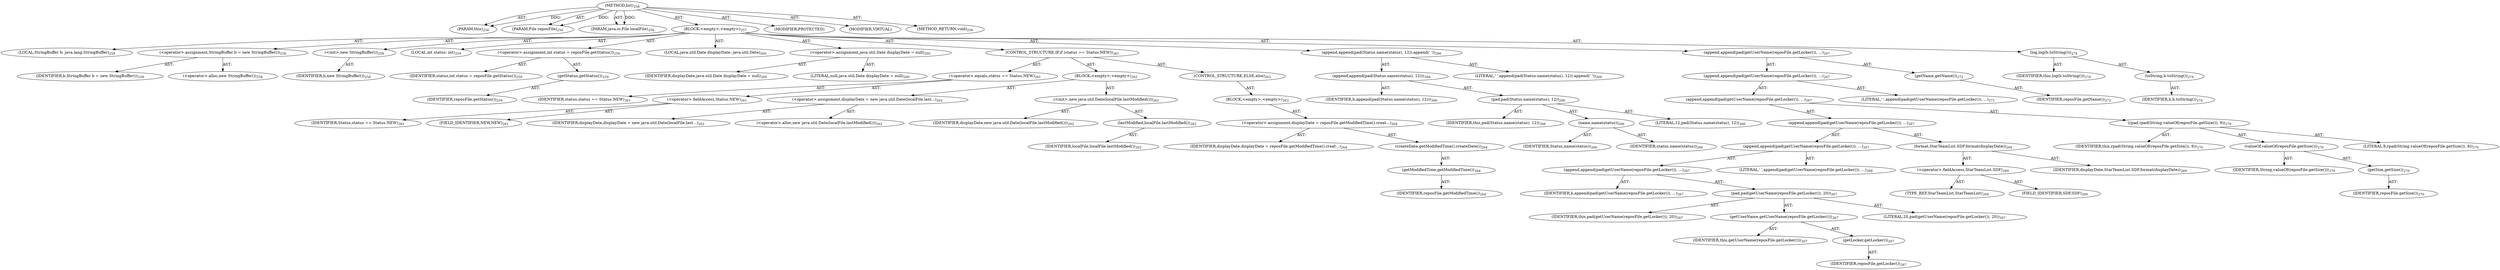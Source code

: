 digraph "list" {  
"111669149703" [label = <(METHOD,list)<SUB>256</SUB>> ]
"115964116999" [label = <(PARAM,this)<SUB>256</SUB>> ]
"115964117012" [label = <(PARAM,File reposFile)<SUB>256</SUB>> ]
"115964117013" [label = <(PARAM,java.io.File localFile)<SUB>256</SUB>> ]
"25769803800" [label = <(BLOCK,&lt;empty&gt;,&lt;empty&gt;)<SUB>257</SUB>> ]
"94489280528" [label = <(LOCAL,StringBuffer b: java.lang.StringBuffer)<SUB>258</SUB>> ]
"30064771175" [label = <(&lt;operator&gt;.assignment,StringBuffer b = new StringBuffer())<SUB>258</SUB>> ]
"68719476855" [label = <(IDENTIFIER,b,StringBuffer b = new StringBuffer())<SUB>258</SUB>> ]
"30064771176" [label = <(&lt;operator&gt;.alloc,new StringBuffer())<SUB>258</SUB>> ]
"30064771177" [label = <(&lt;init&gt;,new StringBuffer())<SUB>258</SUB>> ]
"68719476856" [label = <(IDENTIFIER,b,new StringBuffer())<SUB>258</SUB>> ]
"94489280529" [label = <(LOCAL,int status: int)<SUB>259</SUB>> ]
"30064771178" [label = <(&lt;operator&gt;.assignment,int status = reposFile.getStatus())<SUB>259</SUB>> ]
"68719476857" [label = <(IDENTIFIER,status,int status = reposFile.getStatus())<SUB>259</SUB>> ]
"30064771179" [label = <(getStatus,getStatus())<SUB>259</SUB>> ]
"68719476858" [label = <(IDENTIFIER,reposFile,getStatus())<SUB>259</SUB>> ]
"94489280530" [label = <(LOCAL,java.util.Date displayDate: java.util.Date)<SUB>260</SUB>> ]
"30064771180" [label = <(&lt;operator&gt;.assignment,java.util.Date displayDate = null)<SUB>260</SUB>> ]
"68719476859" [label = <(IDENTIFIER,displayDate,java.util.Date displayDate = null)<SUB>260</SUB>> ]
"90194313235" [label = <(LITERAL,null,java.util.Date displayDate = null)<SUB>260</SUB>> ]
"47244640269" [label = <(CONTROL_STRUCTURE,IF,if (status == Status.NEW))<SUB>261</SUB>> ]
"30064771181" [label = <(&lt;operator&gt;.equals,status == Status.NEW)<SUB>261</SUB>> ]
"68719476860" [label = <(IDENTIFIER,status,status == Status.NEW)<SUB>261</SUB>> ]
"30064771182" [label = <(&lt;operator&gt;.fieldAccess,Status.NEW)<SUB>261</SUB>> ]
"68719476861" [label = <(IDENTIFIER,Status,status == Status.NEW)<SUB>261</SUB>> ]
"55834574853" [label = <(FIELD_IDENTIFIER,NEW,NEW)<SUB>261</SUB>> ]
"25769803801" [label = <(BLOCK,&lt;empty&gt;,&lt;empty&gt;)<SUB>261</SUB>> ]
"30064771183" [label = <(&lt;operator&gt;.assignment,displayDate = new java.util.Date(localFile.last...)<SUB>262</SUB>> ]
"68719476862" [label = <(IDENTIFIER,displayDate,displayDate = new java.util.Date(localFile.last...)<SUB>262</SUB>> ]
"30064771184" [label = <(&lt;operator&gt;.alloc,new java.util.Date(localFile.lastModified()))<SUB>262</SUB>> ]
"30064771185" [label = <(&lt;init&gt;,new java.util.Date(localFile.lastModified()))<SUB>262</SUB>> ]
"68719476863" [label = <(IDENTIFIER,displayDate,new java.util.Date(localFile.lastModified()))<SUB>262</SUB>> ]
"30064771186" [label = <(lastModified,localFile.lastModified())<SUB>262</SUB>> ]
"68719476864" [label = <(IDENTIFIER,localFile,localFile.lastModified())<SUB>262</SUB>> ]
"47244640270" [label = <(CONTROL_STRUCTURE,ELSE,else)<SUB>263</SUB>> ]
"25769803802" [label = <(BLOCK,&lt;empty&gt;,&lt;empty&gt;)<SUB>263</SUB>> ]
"30064771187" [label = <(&lt;operator&gt;.assignment,displayDate = reposFile.getModifiedTime().creat...)<SUB>264</SUB>> ]
"68719476865" [label = <(IDENTIFIER,displayDate,displayDate = reposFile.getModifiedTime().creat...)<SUB>264</SUB>> ]
"30064771188" [label = <(createDate,getModifiedTime().createDate())<SUB>264</SUB>> ]
"30064771189" [label = <(getModifiedTime,getModifiedTime())<SUB>264</SUB>> ]
"68719476866" [label = <(IDENTIFIER,reposFile,getModifiedTime())<SUB>264</SUB>> ]
"30064771190" [label = <(append,append(pad(Status.name(status), 12)).append(' '))<SUB>266</SUB>> ]
"30064771191" [label = <(append,append(pad(Status.name(status), 12)))<SUB>266</SUB>> ]
"68719476867" [label = <(IDENTIFIER,b,append(pad(Status.name(status), 12)))<SUB>266</SUB>> ]
"30064771192" [label = <(pad,pad(Status.name(status), 12))<SUB>266</SUB>> ]
"68719476761" [label = <(IDENTIFIER,this,pad(Status.name(status), 12))<SUB>266</SUB>> ]
"30064771193" [label = <(name,name(status))<SUB>266</SUB>> ]
"68719476868" [label = <(IDENTIFIER,Status,name(status))<SUB>266</SUB>> ]
"68719476869" [label = <(IDENTIFIER,status,name(status))<SUB>266</SUB>> ]
"90194313236" [label = <(LITERAL,12,pad(Status.name(status), 12))<SUB>266</SUB>> ]
"90194313237" [label = <(LITERAL,' ',append(pad(Status.name(status), 12)).append(' '))<SUB>266</SUB>> ]
"30064771194" [label = <(append,append(pad(getUserName(reposFile.getLocker()), ...)<SUB>267</SUB>> ]
"30064771195" [label = <(append,append(pad(getUserName(reposFile.getLocker()), ...)<SUB>267</SUB>> ]
"30064771196" [label = <(append,append(pad(getUserName(reposFile.getLocker()), ...)<SUB>267</SUB>> ]
"30064771197" [label = <(append,append(pad(getUserName(reposFile.getLocker()), ...)<SUB>267</SUB>> ]
"30064771198" [label = <(append,append(pad(getUserName(reposFile.getLocker()), ...)<SUB>267</SUB>> ]
"30064771199" [label = <(append,append(pad(getUserName(reposFile.getLocker()), ...)<SUB>267</SUB>> ]
"68719476870" [label = <(IDENTIFIER,b,append(pad(getUserName(reposFile.getLocker()), ...)<SUB>267</SUB>> ]
"30064771200" [label = <(pad,pad(getUserName(reposFile.getLocker()), 20))<SUB>267</SUB>> ]
"68719476764" [label = <(IDENTIFIER,this,pad(getUserName(reposFile.getLocker()), 20))<SUB>267</SUB>> ]
"30064771201" [label = <(getUserName,getUserName(reposFile.getLocker()))<SUB>267</SUB>> ]
"68719476763" [label = <(IDENTIFIER,this,getUserName(reposFile.getLocker()))<SUB>267</SUB>> ]
"30064771202" [label = <(getLocker,getLocker())<SUB>267</SUB>> ]
"68719476871" [label = <(IDENTIFIER,reposFile,getLocker())<SUB>267</SUB>> ]
"90194313238" [label = <(LITERAL,20,pad(getUserName(reposFile.getLocker()), 20))<SUB>267</SUB>> ]
"90194313239" [label = <(LITERAL,' ',append(pad(getUserName(reposFile.getLocker()), ...)<SUB>268</SUB>> ]
"30064771203" [label = <(format,StarTeamList.SDF.format(displayDate))<SUB>269</SUB>> ]
"30064771204" [label = <(&lt;operator&gt;.fieldAccess,StarTeamList.SDF)<SUB>269</SUB>> ]
"180388626433" [label = <(TYPE_REF,StarTeamList,StarTeamList)<SUB>269</SUB>> ]
"55834574854" [label = <(FIELD_IDENTIFIER,SDF,SDF)<SUB>269</SUB>> ]
"68719476872" [label = <(IDENTIFIER,displayDate,StarTeamList.SDF.format(displayDate))<SUB>269</SUB>> ]
"30064771205" [label = <(rpad,rpad(String.valueOf(reposFile.getSize()), 9))<SUB>270</SUB>> ]
"68719476762" [label = <(IDENTIFIER,this,rpad(String.valueOf(reposFile.getSize()), 9))<SUB>270</SUB>> ]
"30064771206" [label = <(valueOf,valueOf(reposFile.getSize()))<SUB>270</SUB>> ]
"68719476873" [label = <(IDENTIFIER,String,valueOf(reposFile.getSize()))<SUB>270</SUB>> ]
"30064771207" [label = <(getSize,getSize())<SUB>270</SUB>> ]
"68719476874" [label = <(IDENTIFIER,reposFile,getSize())<SUB>270</SUB>> ]
"90194313240" [label = <(LITERAL,9,rpad(String.valueOf(reposFile.getSize()), 9))<SUB>270</SUB>> ]
"90194313241" [label = <(LITERAL,' ',append(pad(getUserName(reposFile.getLocker()), ...)<SUB>271</SUB>> ]
"30064771208" [label = <(getName,getName())<SUB>272</SUB>> ]
"68719476875" [label = <(IDENTIFIER,reposFile,getName())<SUB>272</SUB>> ]
"30064771209" [label = <(log,log(b.toString()))<SUB>274</SUB>> ]
"68719476765" [label = <(IDENTIFIER,this,log(b.toString()))<SUB>274</SUB>> ]
"30064771210" [label = <(toString,b.toString())<SUB>274</SUB>> ]
"68719476876" [label = <(IDENTIFIER,b,b.toString())<SUB>274</SUB>> ]
"133143986193" [label = <(MODIFIER,PROTECTED)> ]
"133143986194" [label = <(MODIFIER,VIRTUAL)> ]
"128849018887" [label = <(METHOD_RETURN,void)<SUB>256</SUB>> ]
  "111669149703" -> "115964116999"  [ label = "AST: "] 
  "111669149703" -> "115964117012"  [ label = "AST: "] 
  "111669149703" -> "115964117013"  [ label = "AST: "] 
  "111669149703" -> "25769803800"  [ label = "AST: "] 
  "111669149703" -> "133143986193"  [ label = "AST: "] 
  "111669149703" -> "133143986194"  [ label = "AST: "] 
  "111669149703" -> "128849018887"  [ label = "AST: "] 
  "25769803800" -> "94489280528"  [ label = "AST: "] 
  "25769803800" -> "30064771175"  [ label = "AST: "] 
  "25769803800" -> "30064771177"  [ label = "AST: "] 
  "25769803800" -> "94489280529"  [ label = "AST: "] 
  "25769803800" -> "30064771178"  [ label = "AST: "] 
  "25769803800" -> "94489280530"  [ label = "AST: "] 
  "25769803800" -> "30064771180"  [ label = "AST: "] 
  "25769803800" -> "47244640269"  [ label = "AST: "] 
  "25769803800" -> "30064771190"  [ label = "AST: "] 
  "25769803800" -> "30064771194"  [ label = "AST: "] 
  "25769803800" -> "30064771209"  [ label = "AST: "] 
  "30064771175" -> "68719476855"  [ label = "AST: "] 
  "30064771175" -> "30064771176"  [ label = "AST: "] 
  "30064771177" -> "68719476856"  [ label = "AST: "] 
  "30064771178" -> "68719476857"  [ label = "AST: "] 
  "30064771178" -> "30064771179"  [ label = "AST: "] 
  "30064771179" -> "68719476858"  [ label = "AST: "] 
  "30064771180" -> "68719476859"  [ label = "AST: "] 
  "30064771180" -> "90194313235"  [ label = "AST: "] 
  "47244640269" -> "30064771181"  [ label = "AST: "] 
  "47244640269" -> "25769803801"  [ label = "AST: "] 
  "47244640269" -> "47244640270"  [ label = "AST: "] 
  "30064771181" -> "68719476860"  [ label = "AST: "] 
  "30064771181" -> "30064771182"  [ label = "AST: "] 
  "30064771182" -> "68719476861"  [ label = "AST: "] 
  "30064771182" -> "55834574853"  [ label = "AST: "] 
  "25769803801" -> "30064771183"  [ label = "AST: "] 
  "25769803801" -> "30064771185"  [ label = "AST: "] 
  "30064771183" -> "68719476862"  [ label = "AST: "] 
  "30064771183" -> "30064771184"  [ label = "AST: "] 
  "30064771185" -> "68719476863"  [ label = "AST: "] 
  "30064771185" -> "30064771186"  [ label = "AST: "] 
  "30064771186" -> "68719476864"  [ label = "AST: "] 
  "47244640270" -> "25769803802"  [ label = "AST: "] 
  "25769803802" -> "30064771187"  [ label = "AST: "] 
  "30064771187" -> "68719476865"  [ label = "AST: "] 
  "30064771187" -> "30064771188"  [ label = "AST: "] 
  "30064771188" -> "30064771189"  [ label = "AST: "] 
  "30064771189" -> "68719476866"  [ label = "AST: "] 
  "30064771190" -> "30064771191"  [ label = "AST: "] 
  "30064771190" -> "90194313237"  [ label = "AST: "] 
  "30064771191" -> "68719476867"  [ label = "AST: "] 
  "30064771191" -> "30064771192"  [ label = "AST: "] 
  "30064771192" -> "68719476761"  [ label = "AST: "] 
  "30064771192" -> "30064771193"  [ label = "AST: "] 
  "30064771192" -> "90194313236"  [ label = "AST: "] 
  "30064771193" -> "68719476868"  [ label = "AST: "] 
  "30064771193" -> "68719476869"  [ label = "AST: "] 
  "30064771194" -> "30064771195"  [ label = "AST: "] 
  "30064771194" -> "30064771208"  [ label = "AST: "] 
  "30064771195" -> "30064771196"  [ label = "AST: "] 
  "30064771195" -> "90194313241"  [ label = "AST: "] 
  "30064771196" -> "30064771197"  [ label = "AST: "] 
  "30064771196" -> "30064771205"  [ label = "AST: "] 
  "30064771197" -> "30064771198"  [ label = "AST: "] 
  "30064771197" -> "30064771203"  [ label = "AST: "] 
  "30064771198" -> "30064771199"  [ label = "AST: "] 
  "30064771198" -> "90194313239"  [ label = "AST: "] 
  "30064771199" -> "68719476870"  [ label = "AST: "] 
  "30064771199" -> "30064771200"  [ label = "AST: "] 
  "30064771200" -> "68719476764"  [ label = "AST: "] 
  "30064771200" -> "30064771201"  [ label = "AST: "] 
  "30064771200" -> "90194313238"  [ label = "AST: "] 
  "30064771201" -> "68719476763"  [ label = "AST: "] 
  "30064771201" -> "30064771202"  [ label = "AST: "] 
  "30064771202" -> "68719476871"  [ label = "AST: "] 
  "30064771203" -> "30064771204"  [ label = "AST: "] 
  "30064771203" -> "68719476872"  [ label = "AST: "] 
  "30064771204" -> "180388626433"  [ label = "AST: "] 
  "30064771204" -> "55834574854"  [ label = "AST: "] 
  "30064771205" -> "68719476762"  [ label = "AST: "] 
  "30064771205" -> "30064771206"  [ label = "AST: "] 
  "30064771205" -> "90194313240"  [ label = "AST: "] 
  "30064771206" -> "68719476873"  [ label = "AST: "] 
  "30064771206" -> "30064771207"  [ label = "AST: "] 
  "30064771207" -> "68719476874"  [ label = "AST: "] 
  "30064771208" -> "68719476875"  [ label = "AST: "] 
  "30064771209" -> "68719476765"  [ label = "AST: "] 
  "30064771209" -> "30064771210"  [ label = "AST: "] 
  "30064771210" -> "68719476876"  [ label = "AST: "] 
  "111669149703" -> "115964116999"  [ label = "DDG: "] 
  "111669149703" -> "115964117012"  [ label = "DDG: "] 
  "111669149703" -> "115964117013"  [ label = "DDG: "] 
}
